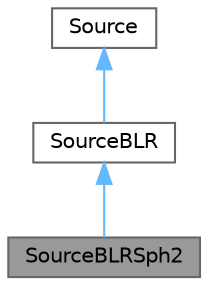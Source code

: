 digraph "SourceBLRSph2"
{
 // LATEX_PDF_SIZE
  bgcolor="transparent";
  edge [fontname=Helvetica,fontsize=10,labelfontname=Helvetica,labelfontsize=10];
  node [fontname=Helvetica,fontsize=10,shape=box,height=0.2,width=0.4];
  Node1 [id="Node000001",label="SourceBLRSph2",height=0.2,width=0.4,color="gray40", fillcolor="grey60", style="filled", fontcolor="black",tooltip="A source representing a BLR with a spherical symmetry and random velocity dispersion."];
  Node2 -> Node1 [id="edge1_Node000001_Node000002",dir="back",color="steelblue1",style="solid",tooltip=" "];
  Node2 [id="Node000002",label="SourceBLR",height=0.2,width=0.4,color="gray40", fillcolor="white", style="filled",URL="$class_source_b_l_r.html",tooltip="Base class for all sources representing the Broad Line Region (BLR) of a AGN/QSO."];
  Node3 -> Node2 [id="edge2_Node000002_Node000003",dir="back",color="steelblue1",style="solid",tooltip=" "];
  Node3 [id="Node000003",label="Source",height=0.2,width=0.4,color="gray40", fillcolor="white", style="filled",URL="$class_source.html",tooltip="Base class for all sources."];
}
